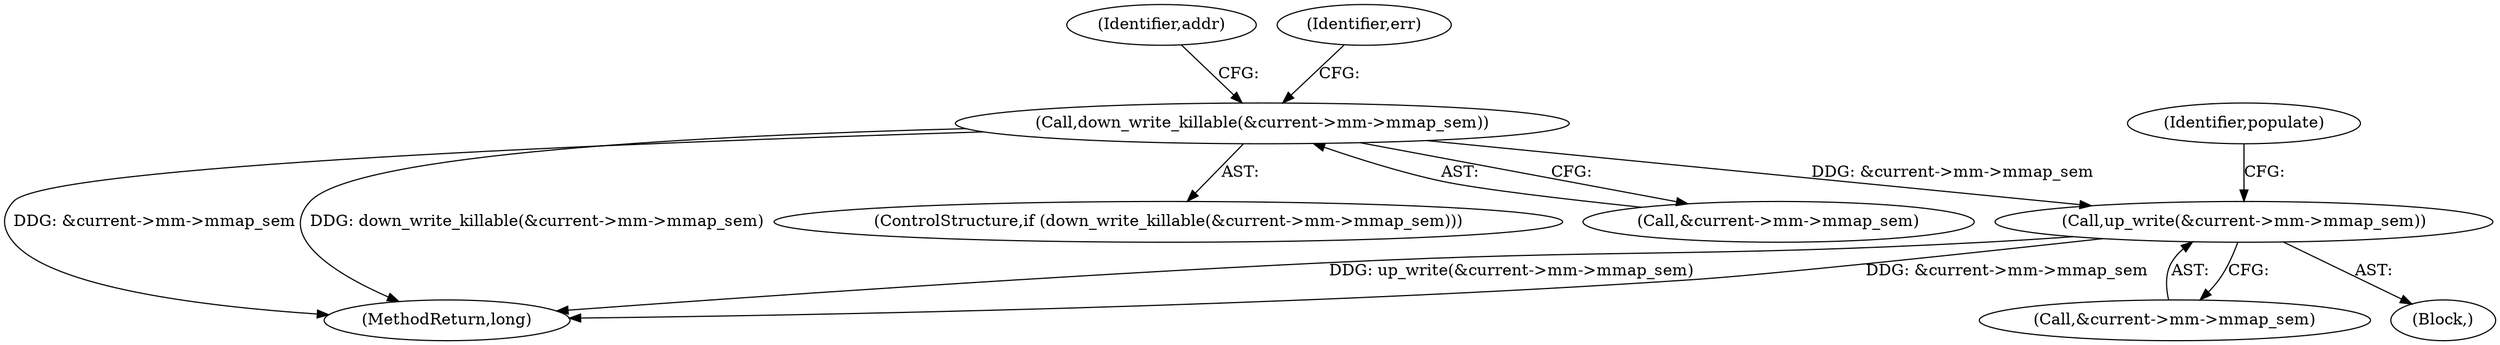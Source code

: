 digraph "0_linux_e1d35d4dc7f089e6c9c080d556feedf9c706f0c7@API" {
"1000416" [label="(Call,down_write_killable(&current->mm->mmap_sem))"];
"1000486" [label="(Call,up_write(&current->mm->mmap_sem))"];
"1000109" [label="(Block,)"];
"1000431" [label="(Identifier,addr)"];
"1000425" [label="(Identifier,err)"];
"1000540" [label="(MethodReturn,long)"];
"1000487" [label="(Call,&current->mm->mmap_sem)"];
"1000415" [label="(ControlStructure,if (down_write_killable(&current->mm->mmap_sem)))"];
"1000417" [label="(Call,&current->mm->mmap_sem)"];
"1000416" [label="(Call,down_write_killable(&current->mm->mmap_sem))"];
"1000486" [label="(Call,up_write(&current->mm->mmap_sem))"];
"1000494" [label="(Identifier,populate)"];
"1000416" -> "1000415"  [label="AST: "];
"1000416" -> "1000417"  [label="CFG: "];
"1000417" -> "1000416"  [label="AST: "];
"1000425" -> "1000416"  [label="CFG: "];
"1000431" -> "1000416"  [label="CFG: "];
"1000416" -> "1000540"  [label="DDG: down_write_killable(&current->mm->mmap_sem)"];
"1000416" -> "1000540"  [label="DDG: &current->mm->mmap_sem"];
"1000416" -> "1000486"  [label="DDG: &current->mm->mmap_sem"];
"1000486" -> "1000109"  [label="AST: "];
"1000486" -> "1000487"  [label="CFG: "];
"1000487" -> "1000486"  [label="AST: "];
"1000494" -> "1000486"  [label="CFG: "];
"1000486" -> "1000540"  [label="DDG: up_write(&current->mm->mmap_sem)"];
"1000486" -> "1000540"  [label="DDG: &current->mm->mmap_sem"];
}
